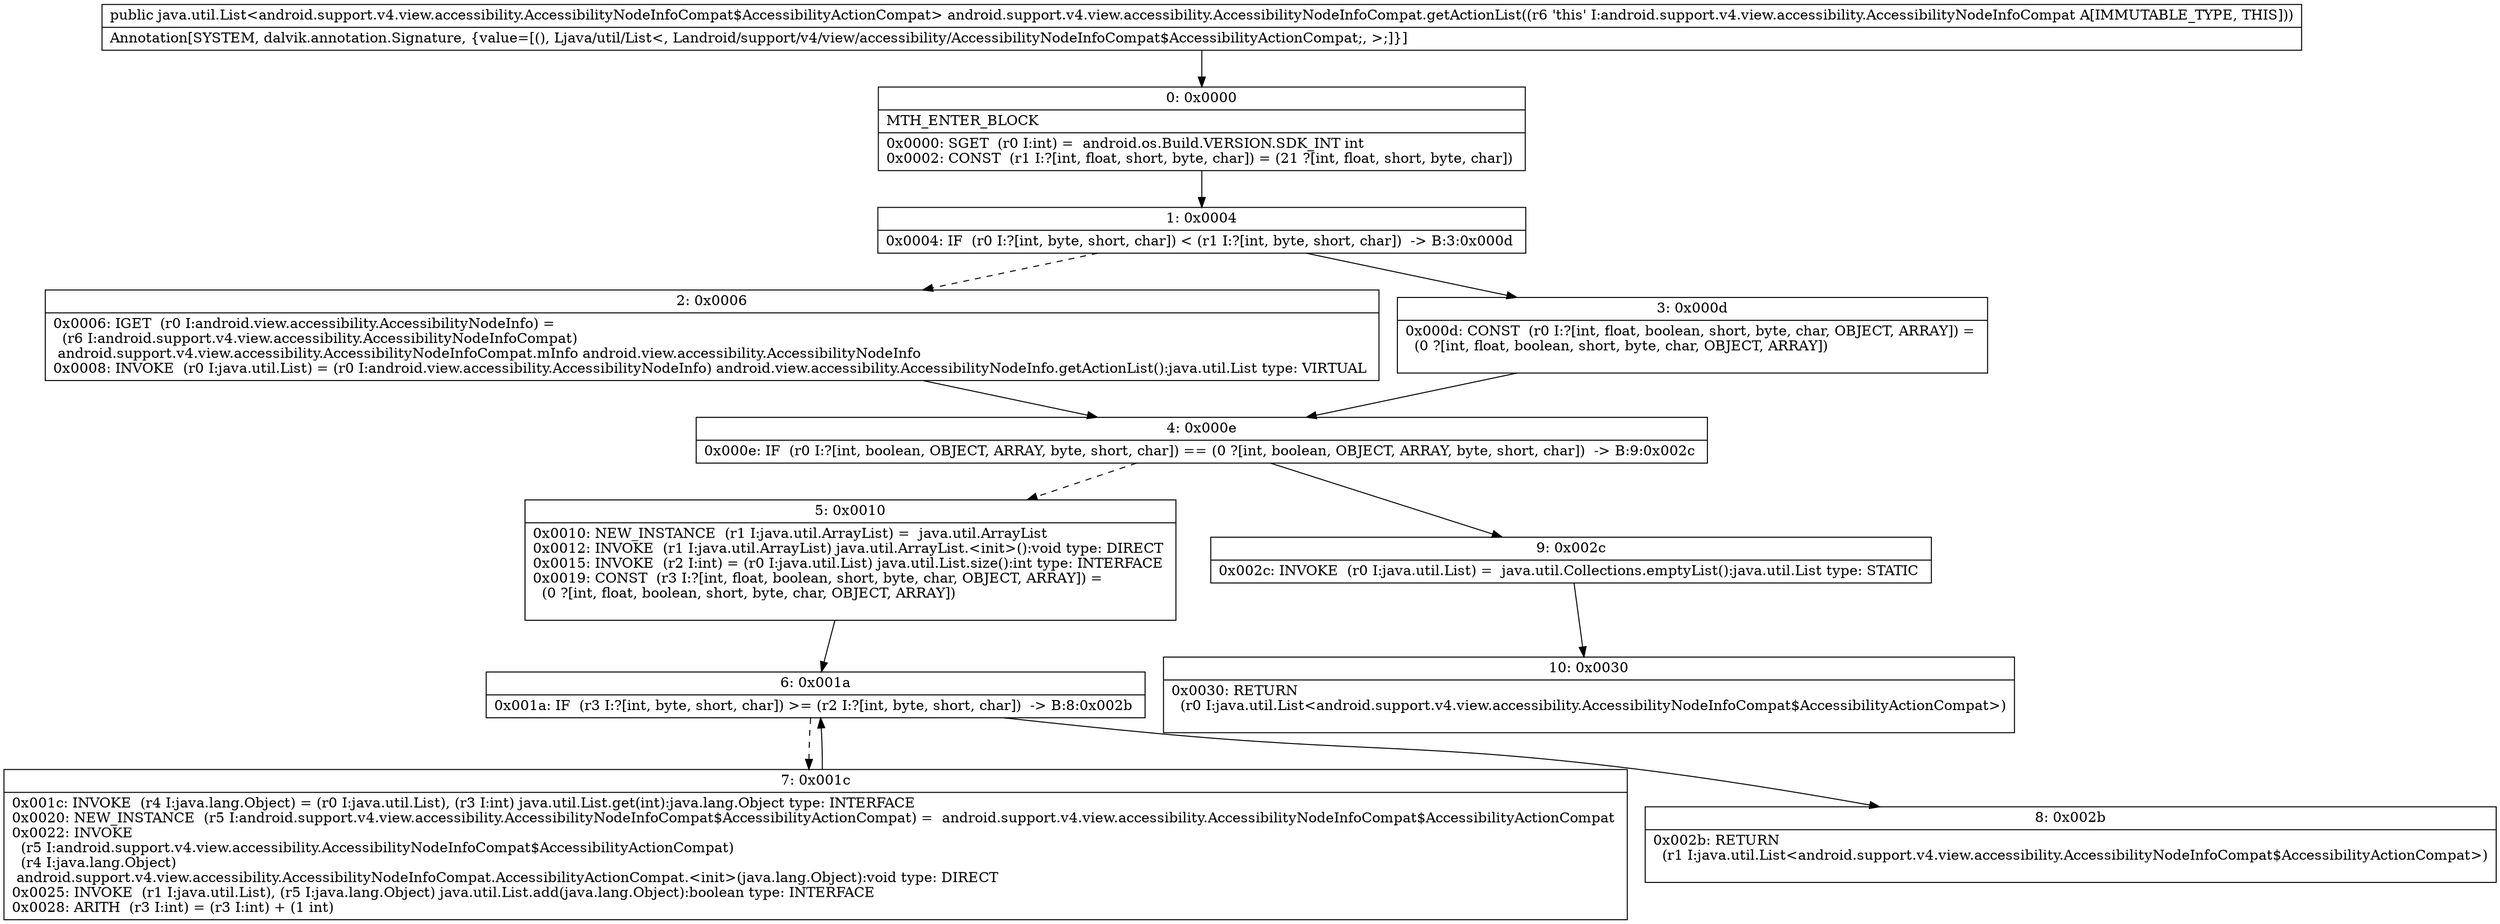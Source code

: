 digraph "CFG forandroid.support.v4.view.accessibility.AccessibilityNodeInfoCompat.getActionList()Ljava\/util\/List;" {
Node_0 [shape=record,label="{0\:\ 0x0000|MTH_ENTER_BLOCK\l|0x0000: SGET  (r0 I:int) =  android.os.Build.VERSION.SDK_INT int \l0x0002: CONST  (r1 I:?[int, float, short, byte, char]) = (21 ?[int, float, short, byte, char]) \l}"];
Node_1 [shape=record,label="{1\:\ 0x0004|0x0004: IF  (r0 I:?[int, byte, short, char]) \< (r1 I:?[int, byte, short, char])  \-\> B:3:0x000d \l}"];
Node_2 [shape=record,label="{2\:\ 0x0006|0x0006: IGET  (r0 I:android.view.accessibility.AccessibilityNodeInfo) = \l  (r6 I:android.support.v4.view.accessibility.AccessibilityNodeInfoCompat)\l android.support.v4.view.accessibility.AccessibilityNodeInfoCompat.mInfo android.view.accessibility.AccessibilityNodeInfo \l0x0008: INVOKE  (r0 I:java.util.List) = (r0 I:android.view.accessibility.AccessibilityNodeInfo) android.view.accessibility.AccessibilityNodeInfo.getActionList():java.util.List type: VIRTUAL \l}"];
Node_3 [shape=record,label="{3\:\ 0x000d|0x000d: CONST  (r0 I:?[int, float, boolean, short, byte, char, OBJECT, ARRAY]) = \l  (0 ?[int, float, boolean, short, byte, char, OBJECT, ARRAY])\l \l}"];
Node_4 [shape=record,label="{4\:\ 0x000e|0x000e: IF  (r0 I:?[int, boolean, OBJECT, ARRAY, byte, short, char]) == (0 ?[int, boolean, OBJECT, ARRAY, byte, short, char])  \-\> B:9:0x002c \l}"];
Node_5 [shape=record,label="{5\:\ 0x0010|0x0010: NEW_INSTANCE  (r1 I:java.util.ArrayList) =  java.util.ArrayList \l0x0012: INVOKE  (r1 I:java.util.ArrayList) java.util.ArrayList.\<init\>():void type: DIRECT \l0x0015: INVOKE  (r2 I:int) = (r0 I:java.util.List) java.util.List.size():int type: INTERFACE \l0x0019: CONST  (r3 I:?[int, float, boolean, short, byte, char, OBJECT, ARRAY]) = \l  (0 ?[int, float, boolean, short, byte, char, OBJECT, ARRAY])\l \l}"];
Node_6 [shape=record,label="{6\:\ 0x001a|0x001a: IF  (r3 I:?[int, byte, short, char]) \>= (r2 I:?[int, byte, short, char])  \-\> B:8:0x002b \l}"];
Node_7 [shape=record,label="{7\:\ 0x001c|0x001c: INVOKE  (r4 I:java.lang.Object) = (r0 I:java.util.List), (r3 I:int) java.util.List.get(int):java.lang.Object type: INTERFACE \l0x0020: NEW_INSTANCE  (r5 I:android.support.v4.view.accessibility.AccessibilityNodeInfoCompat$AccessibilityActionCompat) =  android.support.v4.view.accessibility.AccessibilityNodeInfoCompat$AccessibilityActionCompat \l0x0022: INVOKE  \l  (r5 I:android.support.v4.view.accessibility.AccessibilityNodeInfoCompat$AccessibilityActionCompat)\l  (r4 I:java.lang.Object)\l android.support.v4.view.accessibility.AccessibilityNodeInfoCompat.AccessibilityActionCompat.\<init\>(java.lang.Object):void type: DIRECT \l0x0025: INVOKE  (r1 I:java.util.List), (r5 I:java.lang.Object) java.util.List.add(java.lang.Object):boolean type: INTERFACE \l0x0028: ARITH  (r3 I:int) = (r3 I:int) + (1 int) \l}"];
Node_8 [shape=record,label="{8\:\ 0x002b|0x002b: RETURN  \l  (r1 I:java.util.List\<android.support.v4.view.accessibility.AccessibilityNodeInfoCompat$AccessibilityActionCompat\>)\l \l}"];
Node_9 [shape=record,label="{9\:\ 0x002c|0x002c: INVOKE  (r0 I:java.util.List) =  java.util.Collections.emptyList():java.util.List type: STATIC \l}"];
Node_10 [shape=record,label="{10\:\ 0x0030|0x0030: RETURN  \l  (r0 I:java.util.List\<android.support.v4.view.accessibility.AccessibilityNodeInfoCompat$AccessibilityActionCompat\>)\l \l}"];
MethodNode[shape=record,label="{public java.util.List\<android.support.v4.view.accessibility.AccessibilityNodeInfoCompat$AccessibilityActionCompat\> android.support.v4.view.accessibility.AccessibilityNodeInfoCompat.getActionList((r6 'this' I:android.support.v4.view.accessibility.AccessibilityNodeInfoCompat A[IMMUTABLE_TYPE, THIS]))  | Annotation[SYSTEM, dalvik.annotation.Signature, \{value=[(), Ljava\/util\/List\<, Landroid\/support\/v4\/view\/accessibility\/AccessibilityNodeInfoCompat$AccessibilityActionCompat;, \>;]\}]\l}"];
MethodNode -> Node_0;
Node_0 -> Node_1;
Node_1 -> Node_2[style=dashed];
Node_1 -> Node_3;
Node_2 -> Node_4;
Node_3 -> Node_4;
Node_4 -> Node_5[style=dashed];
Node_4 -> Node_9;
Node_5 -> Node_6;
Node_6 -> Node_7[style=dashed];
Node_6 -> Node_8;
Node_7 -> Node_6;
Node_9 -> Node_10;
}

